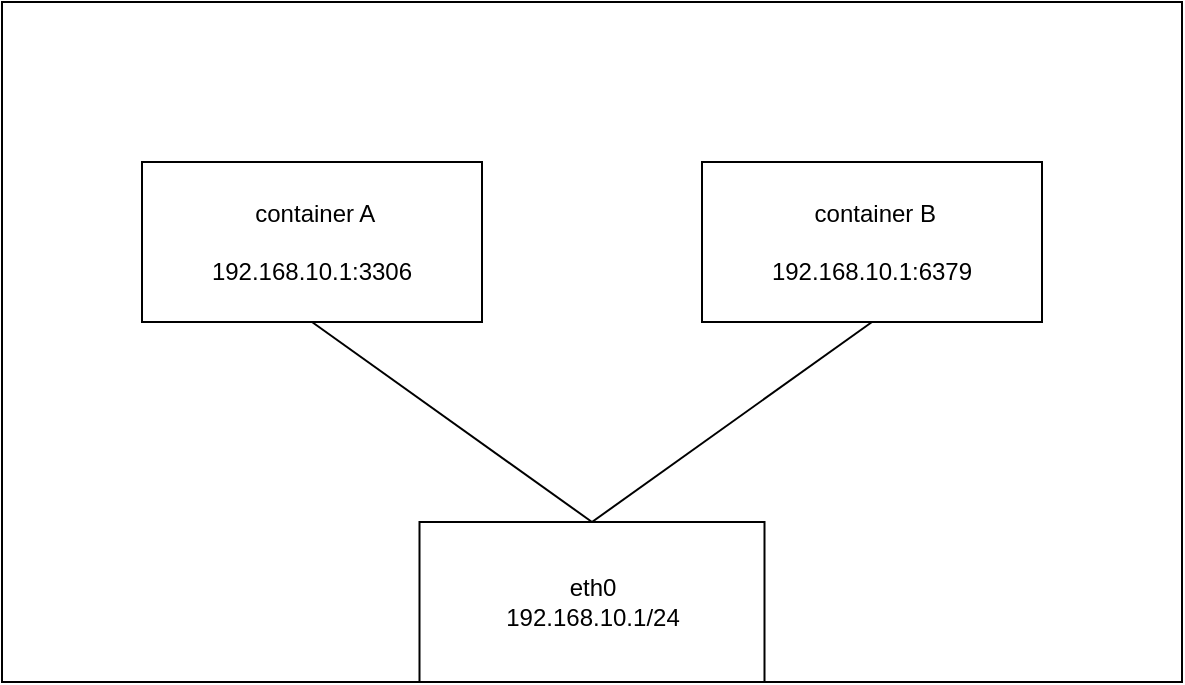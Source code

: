 <mxfile version="20.5.3" type="github">
  <diagram id="NxpsjfCZlnSfU4HGU4hm" name="第 1 页">
    <mxGraphModel dx="1535" dy="962" grid="1" gridSize="10" guides="1" tooltips="1" connect="1" arrows="1" fold="1" page="1" pageScale="1" pageWidth="827" pageHeight="1169" math="0" shadow="0">
      <root>
        <mxCell id="0" />
        <mxCell id="1" parent="0" />
        <mxCell id="xOD4DcTMaBVLioNBanpC-1" value="" style="rounded=0;whiteSpace=wrap;html=1;" vertex="1" parent="1">
          <mxGeometry x="110" y="210" width="590" height="340" as="geometry" />
        </mxCell>
        <mxCell id="xOD4DcTMaBVLioNBanpC-2" value="&amp;nbsp;container A&lt;br&gt;&lt;br&gt;192.168.10.1:3306" style="rounded=0;whiteSpace=wrap;html=1;" vertex="1" parent="1">
          <mxGeometry x="180" y="290" width="170" height="80" as="geometry" />
        </mxCell>
        <mxCell id="xOD4DcTMaBVLioNBanpC-3" value="&amp;nbsp;container B&lt;br&gt;&lt;br&gt;192.168.10.1:6379" style="rounded=0;whiteSpace=wrap;html=1;" vertex="1" parent="1">
          <mxGeometry x="460" y="290" width="170" height="80" as="geometry" />
        </mxCell>
        <mxCell id="xOD4DcTMaBVLioNBanpC-4" value="eth0&lt;br&gt;192.168.10.1/24" style="rounded=0;whiteSpace=wrap;html=1;" vertex="1" parent="1">
          <mxGeometry x="318.75" y="470" width="172.5" height="80" as="geometry" />
        </mxCell>
        <mxCell id="xOD4DcTMaBVLioNBanpC-6" value="" style="endArrow=none;html=1;rounded=0;exitX=0.5;exitY=1;exitDx=0;exitDy=0;entryX=0.5;entryY=0;entryDx=0;entryDy=0;" edge="1" parent="1" source="xOD4DcTMaBVLioNBanpC-2" target="xOD4DcTMaBVLioNBanpC-4">
          <mxGeometry width="50" height="50" relative="1" as="geometry">
            <mxPoint x="390" y="430" as="sourcePoint" />
            <mxPoint x="440" y="380" as="targetPoint" />
          </mxGeometry>
        </mxCell>
        <mxCell id="xOD4DcTMaBVLioNBanpC-7" value="" style="endArrow=none;html=1;rounded=0;exitX=0.5;exitY=1;exitDx=0;exitDy=0;entryX=0.5;entryY=0;entryDx=0;entryDy=0;" edge="1" parent="1" source="xOD4DcTMaBVLioNBanpC-3" target="xOD4DcTMaBVLioNBanpC-4">
          <mxGeometry width="50" height="50" relative="1" as="geometry">
            <mxPoint x="275" y="380" as="sourcePoint" />
            <mxPoint x="415" y="480" as="targetPoint" />
          </mxGeometry>
        </mxCell>
      </root>
    </mxGraphModel>
  </diagram>
</mxfile>
